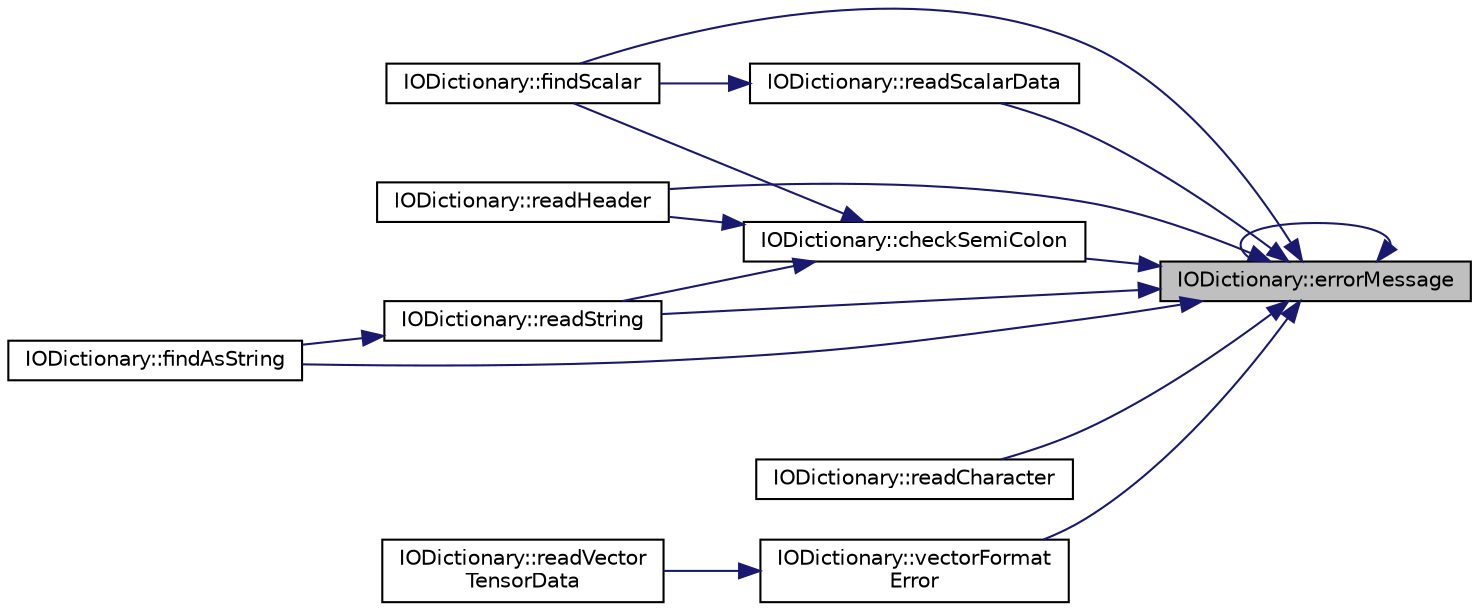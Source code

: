 digraph "IODictionary::errorMessage"
{
 // LATEX_PDF_SIZE
  edge [fontname="Helvetica",fontsize="10",labelfontname="Helvetica",labelfontsize="10"];
  node [fontname="Helvetica",fontsize="10",shape=record];
  rankdir="RL";
  Node1 [label="IODictionary::errorMessage",height=0.2,width=0.4,color="black", fillcolor="grey75", style="filled", fontcolor="black",tooltip=" "];
  Node1 -> Node2 [dir="back",color="midnightblue",fontsize="10",style="solid",fontname="Helvetica"];
  Node2 [label="IODictionary::checkSemiColon",height=0.2,width=0.4,color="black", fillcolor="white", style="filled",URL="$classIODictionary.html#af31a077bd2df575af9f22bd5882eb4da",tooltip=" "];
  Node2 -> Node3 [dir="back",color="midnightblue",fontsize="10",style="solid",fontname="Helvetica"];
  Node3 [label="IODictionary::findScalar",height=0.2,width=0.4,color="black", fillcolor="white", style="filled",URL="$classIODictionary.html#a6960f8d4bed4bdafea376bb12ced26d1",tooltip=" "];
  Node2 -> Node4 [dir="back",color="midnightblue",fontsize="10",style="solid",fontname="Helvetica"];
  Node4 [label="IODictionary::readHeader",height=0.2,width=0.4,color="black", fillcolor="white", style="filled",URL="$classIODictionary.html#a755271f0393e94ec36e9e7c3cbfdda19",tooltip=" "];
  Node2 -> Node5 [dir="back",color="midnightblue",fontsize="10",style="solid",fontname="Helvetica"];
  Node5 [label="IODictionary::readString",height=0.2,width=0.4,color="black", fillcolor="white", style="filled",URL="$classIODictionary.html#a08c652d472665e8a475fb13b1795d25a",tooltip=" "];
  Node5 -> Node6 [dir="back",color="midnightblue",fontsize="10",style="solid",fontname="Helvetica"];
  Node6 [label="IODictionary::findAsString",height=0.2,width=0.4,color="black", fillcolor="white", style="filled",URL="$classIODictionary.html#abe230f43d718bcb7af4acbf83c76387d",tooltip=" "];
  Node1 -> Node1 [dir="back",color="midnightblue",fontsize="10",style="solid",fontname="Helvetica"];
  Node1 -> Node6 [dir="back",color="midnightblue",fontsize="10",style="solid",fontname="Helvetica"];
  Node1 -> Node3 [dir="back",color="midnightblue",fontsize="10",style="solid",fontname="Helvetica"];
  Node1 -> Node7 [dir="back",color="midnightblue",fontsize="10",style="solid",fontname="Helvetica"];
  Node7 [label="IODictionary::readCharacter",height=0.2,width=0.4,color="black", fillcolor="white", style="filled",URL="$classIODictionary.html#a7f0138b632104ddb713e9b9272b3bc12",tooltip=" "];
  Node1 -> Node4 [dir="back",color="midnightblue",fontsize="10",style="solid",fontname="Helvetica"];
  Node1 -> Node8 [dir="back",color="midnightblue",fontsize="10",style="solid",fontname="Helvetica"];
  Node8 [label="IODictionary::readScalarData",height=0.2,width=0.4,color="black", fillcolor="white", style="filled",URL="$classIODictionary.html#aed8c7fbe92681bde0c30c4f2758184c8",tooltip=" "];
  Node8 -> Node3 [dir="back",color="midnightblue",fontsize="10",style="solid",fontname="Helvetica"];
  Node1 -> Node5 [dir="back",color="midnightblue",fontsize="10",style="solid",fontname="Helvetica"];
  Node1 -> Node9 [dir="back",color="midnightblue",fontsize="10",style="solid",fontname="Helvetica"];
  Node9 [label="IODictionary::vectorFormat\lError",height=0.2,width=0.4,color="black", fillcolor="white", style="filled",URL="$classIODictionary.html#a856b1e35d60a42d1ded63923786907a6",tooltip=" "];
  Node9 -> Node10 [dir="back",color="midnightblue",fontsize="10",style="solid",fontname="Helvetica"];
  Node10 [label="IODictionary::readVector\lTensorData",height=0.2,width=0.4,color="black", fillcolor="white", style="filled",URL="$classIODictionary.html#afe65c75bb2e1b3f5637e988f8cc379c4",tooltip=" "];
}
